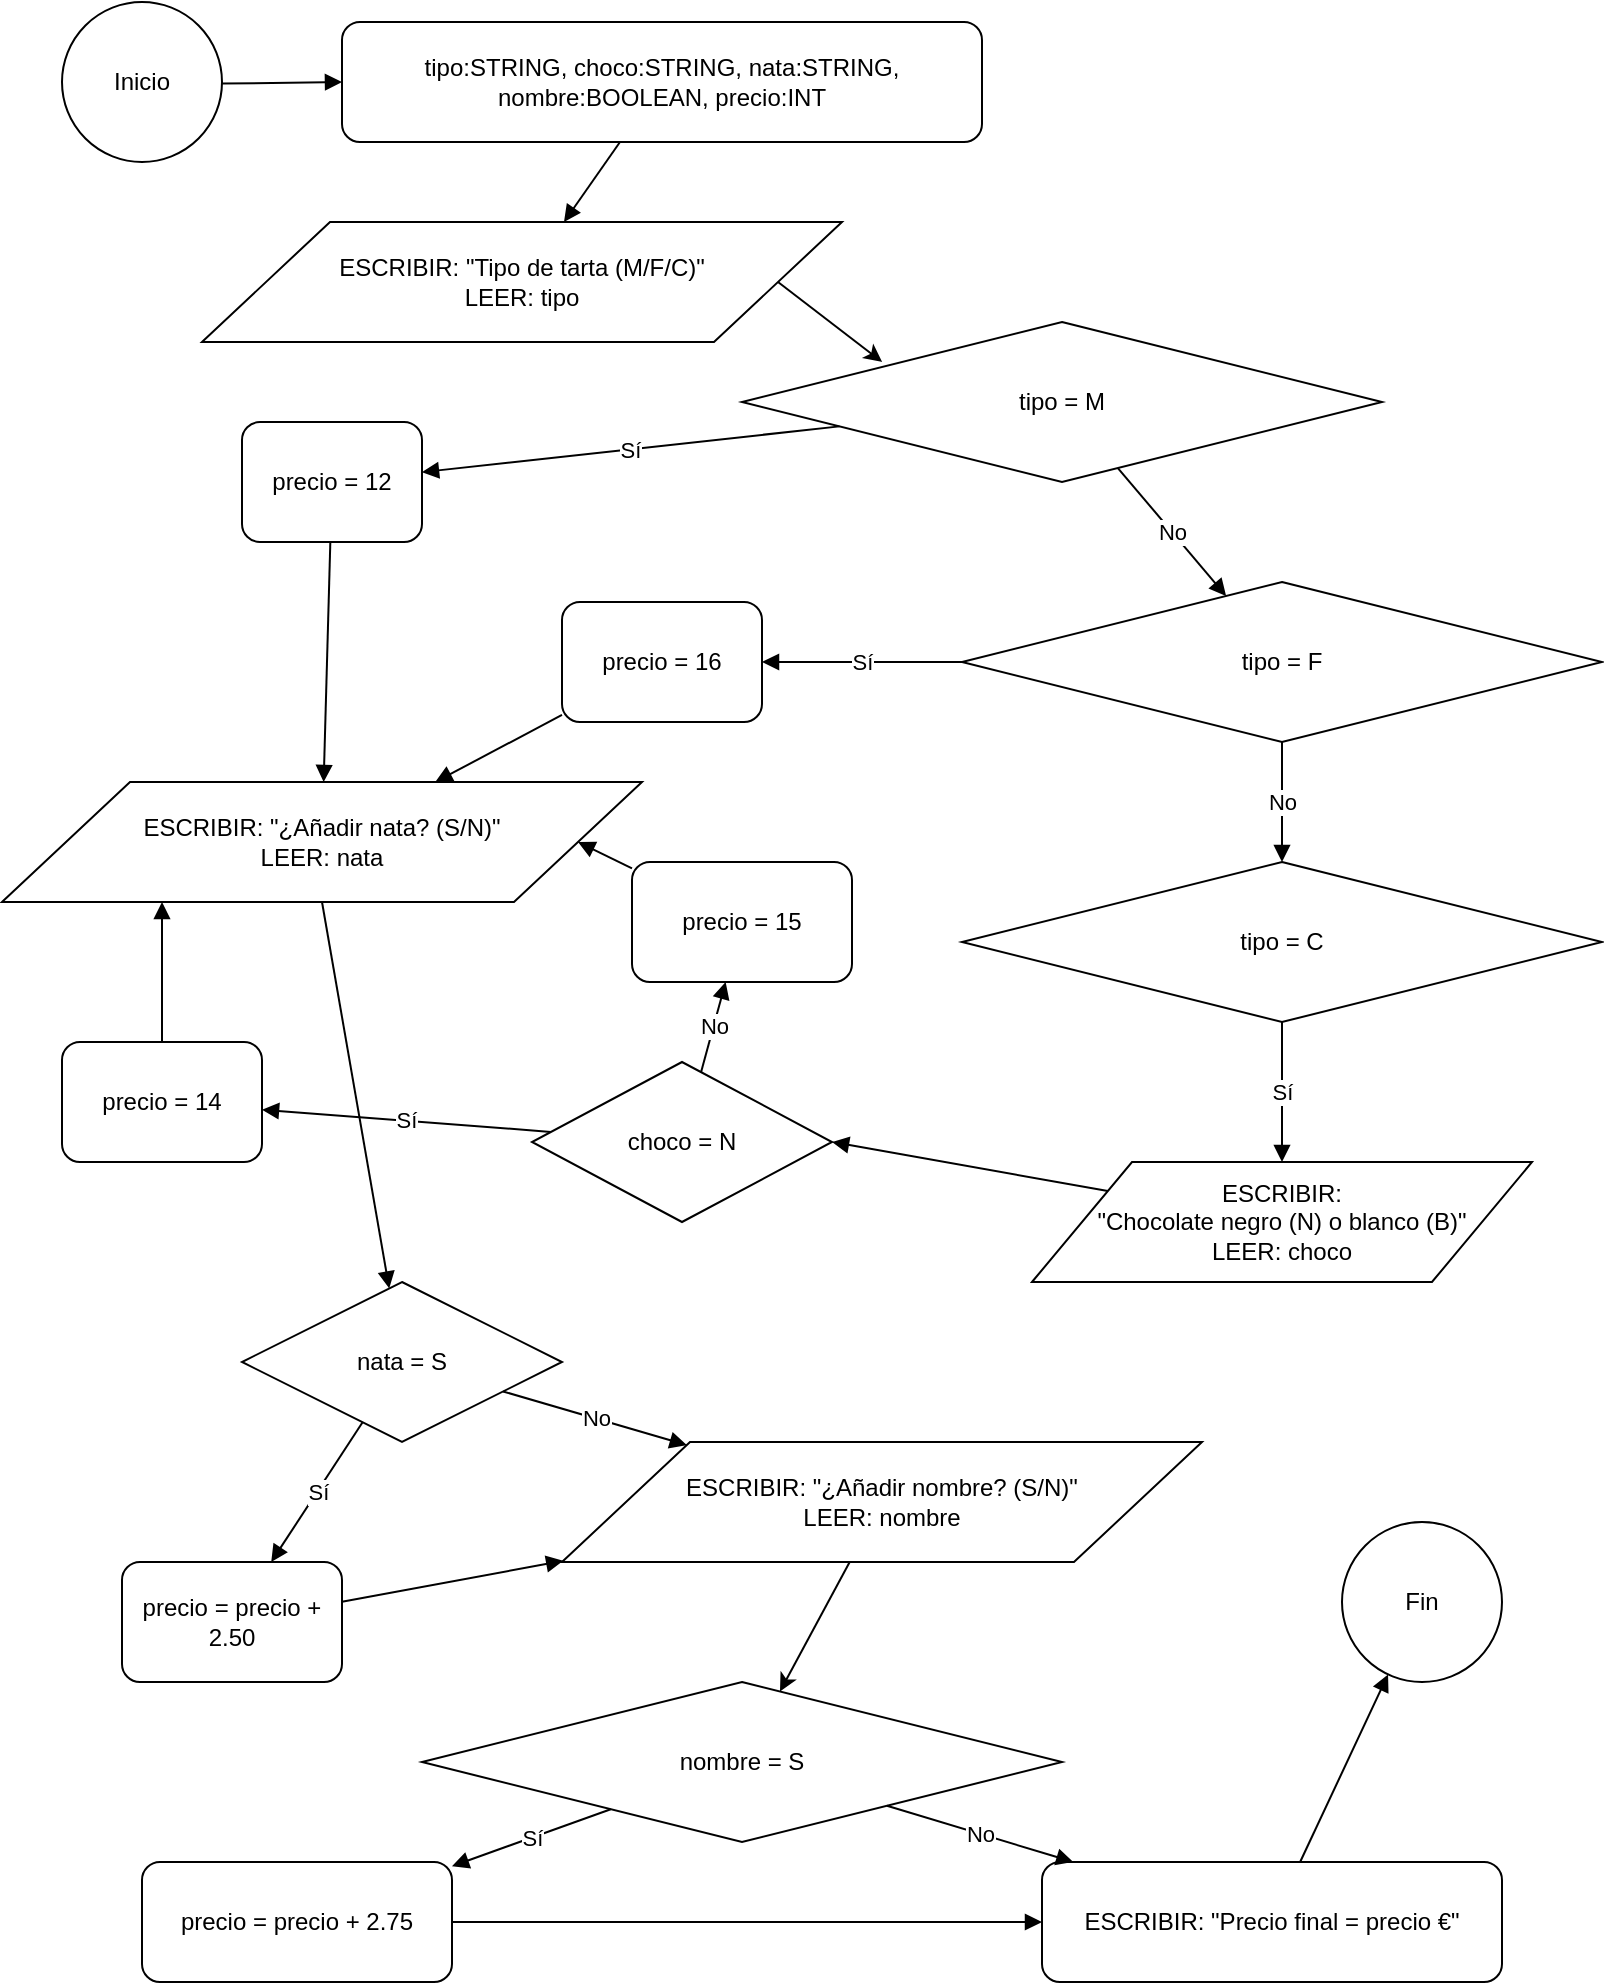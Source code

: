 <mxfile>
    <diagram id="tartas" name="Pasteleria Tartas">
        <mxGraphModel dx="1333" dy="799" grid="1" gridSize="10" guides="1" tooltips="1" connect="1" arrows="1" fold="1" page="1" pageScale="1" pageWidth="850" pageHeight="1100" math="0" shadow="0">
            <root>
                <mxCell id="0"/>
                <mxCell id="1" parent="0"/>
                <mxCell id="2" value="Inicio" style="ellipse;whiteSpace=wrap;html=1;aspect=fixed;" parent="1" vertex="1">
                    <mxGeometry x="40" y="30" width="80" height="80" as="geometry"/>
                </mxCell>
                <mxCell id="3" value="tipo:STRING, choco:STRING, nata:STRING, nombre:BOOLEAN, precio:INT" style="rounded=1;whiteSpace=wrap;html=1;" parent="1" vertex="1">
                    <mxGeometry x="180" y="40" width="320" height="60" as="geometry"/>
                </mxCell>
                <mxCell id="54" style="edgeStyle=none;html=1;exitX=1;exitY=0.5;exitDx=0;exitDy=0;entryX=0.219;entryY=0.25;entryDx=0;entryDy=0;entryPerimeter=0;" parent="1" source="4" target="6" edge="1">
                    <mxGeometry relative="1" as="geometry"/>
                </mxCell>
                <mxCell id="4" value="ESCRIBIR: &quot;Tipo de tarta (M/F/C)&quot;&lt;br&gt;LEER: tipo" style="shape=parallelogram;perimeter=parallelogramPerimeter;whiteSpace=wrap;html=1;" parent="1" vertex="1">
                    <mxGeometry x="110" y="140" width="320" height="60" as="geometry"/>
                </mxCell>
                <mxCell id="6" value="tipo = M" style="rhombus;whiteSpace=wrap;html=1;" parent="1" vertex="1">
                    <mxGeometry x="380" y="190" width="320" height="80" as="geometry"/>
                </mxCell>
                <mxCell id="7" value="precio = 12" style="rounded=1;whiteSpace=wrap;html=1;" parent="1" vertex="1">
                    <mxGeometry x="130" y="240" width="90" height="60" as="geometry"/>
                </mxCell>
                <mxCell id="8" value="tipo = F" style="rhombus;whiteSpace=wrap;html=1;" parent="1" vertex="1">
                    <mxGeometry x="490" y="320" width="320" height="80" as="geometry"/>
                </mxCell>
                <mxCell id="9" value="precio = 16" style="rounded=1;whiteSpace=wrap;html=1;" parent="1" vertex="1">
                    <mxGeometry x="290" y="330" width="100" height="60" as="geometry"/>
                </mxCell>
                <mxCell id="10" value="tipo = C" style="rhombus;whiteSpace=wrap;html=1;" parent="1" vertex="1">
                    <mxGeometry x="490" y="460" width="320" height="80" as="geometry"/>
                </mxCell>
                <mxCell id="11" value="ESCRIBIR: &lt;br&gt;&quot;Chocolate negro (N) o blanco (B)&quot;&lt;br&gt;LEER: choco" style="shape=parallelogram;perimeter=parallelogramPerimeter;whiteSpace=wrap;html=1;" parent="1" vertex="1">
                    <mxGeometry x="525" y="610" width="250" height="60" as="geometry"/>
                </mxCell>
                <mxCell id="13" value="choco = N" style="rhombus;whiteSpace=wrap;html=1;" parent="1" vertex="1">
                    <mxGeometry x="275" y="560" width="150" height="80" as="geometry"/>
                </mxCell>
                <mxCell id="14" value="precio = 14" style="rounded=1;whiteSpace=wrap;html=1;" parent="1" vertex="1">
                    <mxGeometry x="40" y="550" width="100" height="60" as="geometry"/>
                </mxCell>
                <mxCell id="15" value="precio = 15" style="rounded=1;whiteSpace=wrap;html=1;" parent="1" vertex="1">
                    <mxGeometry x="325" y="460" width="110" height="60" as="geometry"/>
                </mxCell>
                <mxCell id="16" value="ESCRIBIR: &quot;¿Añadir nata? (S/N)&quot;&lt;br&gt;LEER: nata" style="shape=parallelogram;perimeter=parallelogramPerimeter;whiteSpace=wrap;html=1;" parent="1" vertex="1">
                    <mxGeometry x="10" y="420" width="320" height="60" as="geometry"/>
                </mxCell>
                <mxCell id="18" value="nata = S" style="rhombus;whiteSpace=wrap;html=1;" parent="1" vertex="1">
                    <mxGeometry x="130" y="670" width="160" height="80" as="geometry"/>
                </mxCell>
                <mxCell id="19" value="precio = precio + 2.50" style="rounded=1;whiteSpace=wrap;html=1;" parent="1" vertex="1">
                    <mxGeometry x="70" y="810" width="110" height="60" as="geometry"/>
                </mxCell>
                <mxCell id="56" value="" style="edgeStyle=none;html=1;" parent="1" source="20" target="22" edge="1">
                    <mxGeometry relative="1" as="geometry"/>
                </mxCell>
                <mxCell id="20" value="ESCRIBIR: &quot;¿Añadir nombre? (S/N)&quot;&lt;br&gt;LEER: nombre" style="shape=parallelogram;perimeter=parallelogramPerimeter;whiteSpace=wrap;html=1;" parent="1" vertex="1">
                    <mxGeometry x="290" y="750" width="320" height="60" as="geometry"/>
                </mxCell>
                <mxCell id="22" value="nombre = S" style="rhombus;whiteSpace=wrap;html=1;" parent="1" vertex="1">
                    <mxGeometry x="220" y="870" width="320" height="80" as="geometry"/>
                </mxCell>
                <mxCell id="23" value="precio = precio + 2.75" style="rounded=1;whiteSpace=wrap;html=1;" parent="1" vertex="1">
                    <mxGeometry x="80" y="960" width="155" height="60" as="geometry"/>
                </mxCell>
                <mxCell id="24" value="ESCRIBIR: &quot;Precio final = precio €&quot;" style="rounded=1;whiteSpace=wrap;html=1;" parent="1" vertex="1">
                    <mxGeometry x="530" y="960" width="230" height="60" as="geometry"/>
                </mxCell>
                <mxCell id="25" value="Fin" style="ellipse;whiteSpace=wrap;html=1;aspect=fixed;" parent="1" vertex="1">
                    <mxGeometry x="680" y="790" width="80" height="80" as="geometry"/>
                </mxCell>
                <mxCell id="26" value="" style="endArrow=block;rounded=1;html=1;" parent="1" source="2" target="3" edge="1">
                    <mxGeometry relative="1" as="geometry"/>
                </mxCell>
                <mxCell id="27" value="" style="endArrow=block;rounded=1;html=1;" parent="1" source="3" target="4" edge="1">
                    <mxGeometry relative="1" as="geometry"/>
                </mxCell>
                <mxCell id="30" value="Sí" style="endArrow=block;rounded=1;html=1;" parent="1" source="6" target="7" edge="1">
                    <mxGeometry relative="1" as="geometry"/>
                </mxCell>
                <mxCell id="31" value="No" style="endArrow=block;rounded=1;html=1;" parent="1" source="6" target="8" edge="1">
                    <mxGeometry relative="1" as="geometry"/>
                </mxCell>
                <mxCell id="32" value="Sí" style="endArrow=block;rounded=1;html=1;" parent="1" source="8" target="9" edge="1">
                    <mxGeometry relative="1" as="geometry"/>
                </mxCell>
                <mxCell id="33" value="No" style="endArrow=block;rounded=1;html=1;" parent="1" source="8" target="10" edge="1">
                    <mxGeometry relative="1" as="geometry"/>
                </mxCell>
                <mxCell id="34" value="Sí" style="endArrow=block;rounded=1;html=1;" parent="1" source="10" target="11" edge="1">
                    <mxGeometry relative="1" as="geometry"/>
                </mxCell>
                <mxCell id="35" value="" style="endArrow=block;rounded=1;html=1;entryX=1;entryY=0.5;entryDx=0;entryDy=0;" parent="1" source="11" target="13" edge="1">
                    <mxGeometry relative="1" as="geometry">
                        <mxPoint x="610" y="700" as="targetPoint"/>
                    </mxGeometry>
                </mxCell>
                <mxCell id="37" value="Sí" style="endArrow=block;rounded=1;html=1;" parent="1" source="13" target="14" edge="1">
                    <mxGeometry relative="1" as="geometry"/>
                </mxCell>
                <mxCell id="38" value="No" style="endArrow=block;rounded=1;html=1;" parent="1" source="13" target="15" edge="1">
                    <mxGeometry relative="1" as="geometry"/>
                </mxCell>
                <mxCell id="39" value="" style="endArrow=block;rounded=1;html=1;" parent="1" source="7" target="16" edge="1">
                    <mxGeometry relative="1" as="geometry"/>
                </mxCell>
                <mxCell id="40" value="" style="endArrow=block;rounded=1;html=1;" parent="1" source="9" target="16" edge="1">
                    <mxGeometry relative="1" as="geometry"/>
                </mxCell>
                <mxCell id="41" value="" style="endArrow=block;rounded=1;html=1;entryX=0.25;entryY=1;entryDx=0;entryDy=0;" parent="1" source="14" target="16" edge="1">
                    <mxGeometry relative="1" as="geometry"/>
                </mxCell>
                <mxCell id="42" value="" style="endArrow=block;rounded=1;html=1;entryX=1;entryY=0.5;entryDx=0;entryDy=0;" parent="1" source="15" target="16" edge="1">
                    <mxGeometry relative="1" as="geometry"/>
                </mxCell>
                <mxCell id="44" value="" style="endArrow=block;rounded=1;html=1;exitX=0.5;exitY=1;exitDx=0;exitDy=0;" parent="1" source="16" target="18" edge="1">
                    <mxGeometry relative="1" as="geometry">
                        <mxPoint x="205.263" y="580" as="sourcePoint"/>
                    </mxGeometry>
                </mxCell>
                <mxCell id="45" value="Sí" style="endArrow=block;rounded=1;html=1;" parent="1" source="18" target="19" edge="1">
                    <mxGeometry relative="1" as="geometry"/>
                </mxCell>
                <mxCell id="46" value="No" style="endArrow=block;rounded=1;html=1;" parent="1" source="18" target="20" edge="1">
                    <mxGeometry relative="1" as="geometry"/>
                </mxCell>
                <mxCell id="47" value="" style="endArrow=block;rounded=1;html=1;" parent="1" source="19" target="20" edge="1">
                    <mxGeometry relative="1" as="geometry"/>
                </mxCell>
                <mxCell id="50" value="Sí" style="endArrow=block;rounded=1;html=1;" parent="1" source="22" target="23" edge="1">
                    <mxGeometry relative="1" as="geometry"/>
                </mxCell>
                <mxCell id="51" value="No" style="endArrow=block;rounded=1;html=1;" parent="1" source="22" target="24" edge="1">
                    <mxGeometry relative="1" as="geometry"/>
                </mxCell>
                <mxCell id="52" value="" style="endArrow=block;rounded=1;html=1;" parent="1" source="23" target="24" edge="1">
                    <mxGeometry relative="1" as="geometry"/>
                </mxCell>
                <mxCell id="53" value="" style="endArrow=block;rounded=1;html=1;" parent="1" source="24" target="25" edge="1">
                    <mxGeometry relative="1" as="geometry"/>
                </mxCell>
            </root>
        </mxGraphModel>
    </diagram>
    <diagram id="1G0n2Ey7RP_y8c826G0h" name="Page-2">
        <mxGraphModel dx="1333" dy="799" grid="1" gridSize="10" guides="1" tooltips="1" connect="1" arrows="1" fold="1" page="1" pageScale="1" pageWidth="827" pageHeight="1169" math="0" shadow="0">
            <root>
                <mxCell id="0"/>
                <mxCell id="1" parent="0"/>
                <mxCell id="d6SVZHMi7q4TAjaWAM9r-1" value="Choco" style="html=1;dashed=0;whitespace=wrap;" vertex="1" parent="1">
                    <mxGeometry x="160" y="160" width="100" height="50" as="geometry"/>
                </mxCell>
                <mxCell id="d6SVZHMi7q4TAjaWAM9r-2" value="manzan" style="html=1;dashed=0;whitespace=wrap;" vertex="1" parent="1">
                    <mxGeometry x="330" y="170" width="100" height="50" as="geometry"/>
                </mxCell>
                <mxCell id="d6SVZHMi7q4TAjaWAM9r-3" value="fresa" style="html=1;dashed=0;whitespace=wrap;" vertex="1" parent="1">
                    <mxGeometry x="480" y="180" width="100" height="50" as="geometry"/>
                </mxCell>
                <mxCell id="d6SVZHMi7q4TAjaWAM9r-4" value="B or N&amp;nbsp;" style="html=1;dashed=0;whitespace=wrap;" vertex="1" parent="1">
                    <mxGeometry x="160" y="210" width="100" height="50" as="geometry"/>
                </mxCell>
                <mxCell id="d6SVZHMi7q4TAjaWAM9r-7" value="" style="edgeStyle=none;html=1;" edge="1" parent="1" source="d6SVZHMi7q4TAjaWAM9r-5" target="d6SVZHMi7q4TAjaWAM9r-6">
                    <mxGeometry relative="1" as="geometry"/>
                </mxCell>
                <mxCell id="d6SVZHMi7q4TAjaWAM9r-5" value="nata&lt;br&gt;S or N" style="html=1;dashed=0;whitespace=wrap;" vertex="1" parent="1">
                    <mxGeometry x="330" y="360" width="100" height="50" as="geometry"/>
                </mxCell>
                <mxCell id="d6SVZHMi7q4TAjaWAM9r-6" value="precio = precio&lt;br&gt;&amp;nbsp;+ 2.5" style="html=1;dashed=0;whitespace=wrap;" vertex="1" parent="1">
                    <mxGeometry x="150" y="430" width="100" height="50" as="geometry"/>
                </mxCell>
                <mxCell id="S62eVnJCyyI3yphLEkIG-4" style="edgeStyle=none;html=1;entryX=0.25;entryY=0;entryDx=0;entryDy=0;" edge="1" parent="1" source="d6SVZHMi7q4TAjaWAM9r-8" target="d6SVZHMi7q4TAjaWAM9r-5">
                    <mxGeometry relative="1" as="geometry"/>
                </mxCell>
                <mxCell id="d6SVZHMi7q4TAjaWAM9r-8" value="precio = 12" style="html=1;dashed=0;whitespace=wrap;" vertex="1" parent="1">
                    <mxGeometry x="160" y="260" width="100" height="50" as="geometry"/>
                </mxCell>
                <mxCell id="S62eVnJCyyI3yphLEkIG-2" value="" style="edgeStyle=none;html=1;" edge="1" parent="1" source="71mMr3wXGeyFtscAYfiT-1" target="d6SVZHMi7q4TAjaWAM9r-5">
                    <mxGeometry relative="1" as="geometry"/>
                </mxCell>
                <mxCell id="71mMr3wXGeyFtscAYfiT-1" value="precio = 12" style="html=1;dashed=0;whitespace=wrap;" vertex="1" parent="1">
                    <mxGeometry x="330" y="220" width="100" height="30" as="geometry"/>
                </mxCell>
                <mxCell id="S62eVnJCyyI3yphLEkIG-3" style="edgeStyle=none;html=1;entryX=0.75;entryY=0;entryDx=0;entryDy=0;" edge="1" parent="1" source="71mMr3wXGeyFtscAYfiT-2" target="d6SVZHMi7q4TAjaWAM9r-5">
                    <mxGeometry relative="1" as="geometry"/>
                </mxCell>
                <mxCell id="71mMr3wXGeyFtscAYfiT-2" value="precio = 12" style="html=1;dashed=0;whitespace=wrap;" vertex="1" parent="1">
                    <mxGeometry x="480" y="230" width="100" height="50" as="geometry"/>
                </mxCell>
                <mxCell id="71mMr3wXGeyFtscAYfiT-5" value="" style="edgeStyle=none;html=1;" edge="1" parent="1" source="71mMr3wXGeyFtscAYfiT-3" target="71mMr3wXGeyFtscAYfiT-4">
                    <mxGeometry relative="1" as="geometry"/>
                </mxCell>
                <mxCell id="71mMr3wXGeyFtscAYfiT-3" value="nombre&amp;nbsp;&lt;br&gt;S or N" style="html=1;dashed=0;whitespace=wrap;" vertex="1" parent="1">
                    <mxGeometry x="330" y="450" width="100" height="50" as="geometry"/>
                </mxCell>
                <mxCell id="71mMr3wXGeyFtscAYfiT-4" value="precio = precio&lt;br&gt;&amp;nbsp;+ 2.5" style="html=1;dashed=0;whitespace=wrap;" vertex="1" parent="1">
                    <mxGeometry x="180" y="530" width="100" height="50" as="geometry"/>
                </mxCell>
                <mxCell id="71mMr3wXGeyFtscAYfiT-7" value="" style="edgeStyle=none;html=1;" edge="1" parent="1" source="71mMr3wXGeyFtscAYfiT-6" target="d6SVZHMi7q4TAjaWAM9r-2">
                    <mxGeometry relative="1" as="geometry"/>
                </mxCell>
                <mxCell id="71mMr3wXGeyFtscAYfiT-8" style="edgeStyle=none;html=1;exitX=0;exitY=0.75;exitDx=0;exitDy=0;entryX=0.57;entryY=-0.06;entryDx=0;entryDy=0;entryPerimeter=0;" edge="1" parent="1" source="71mMr3wXGeyFtscAYfiT-6" target="d6SVZHMi7q4TAjaWAM9r-1">
                    <mxGeometry relative="1" as="geometry">
                        <Array as="points">
                            <mxPoint x="217" y="90"/>
                        </Array>
                    </mxGeometry>
                </mxCell>
                <mxCell id="71mMr3wXGeyFtscAYfiT-9" style="edgeStyle=none;html=1;exitX=1;exitY=0.75;exitDx=0;exitDy=0;entryX=0.5;entryY=0;entryDx=0;entryDy=0;" edge="1" parent="1" source="71mMr3wXGeyFtscAYfiT-6" target="d6SVZHMi7q4TAjaWAM9r-3">
                    <mxGeometry relative="1" as="geometry">
                        <Array as="points">
                            <mxPoint x="530" y="88"/>
                        </Array>
                    </mxGeometry>
                </mxCell>
                <mxCell id="71mMr3wXGeyFtscAYfiT-6" value="C or M or F" style="html=1;dashed=0;whitespace=wrap;" vertex="1" parent="1">
                    <mxGeometry x="330" y="50" width="100" height="50" as="geometry"/>
                </mxCell>
            </root>
        </mxGraphModel>
    </diagram>
</mxfile>
